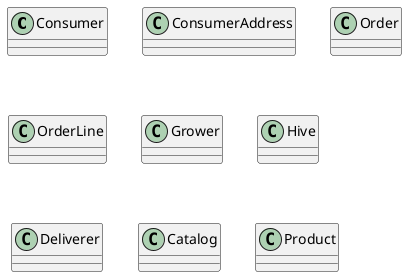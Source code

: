 @startuml
class Consumer
class ConsumerAddress
class Order
class OrderLine
class Grower
class Hive
class Deliverer
class Catalog
class Product

@enduml